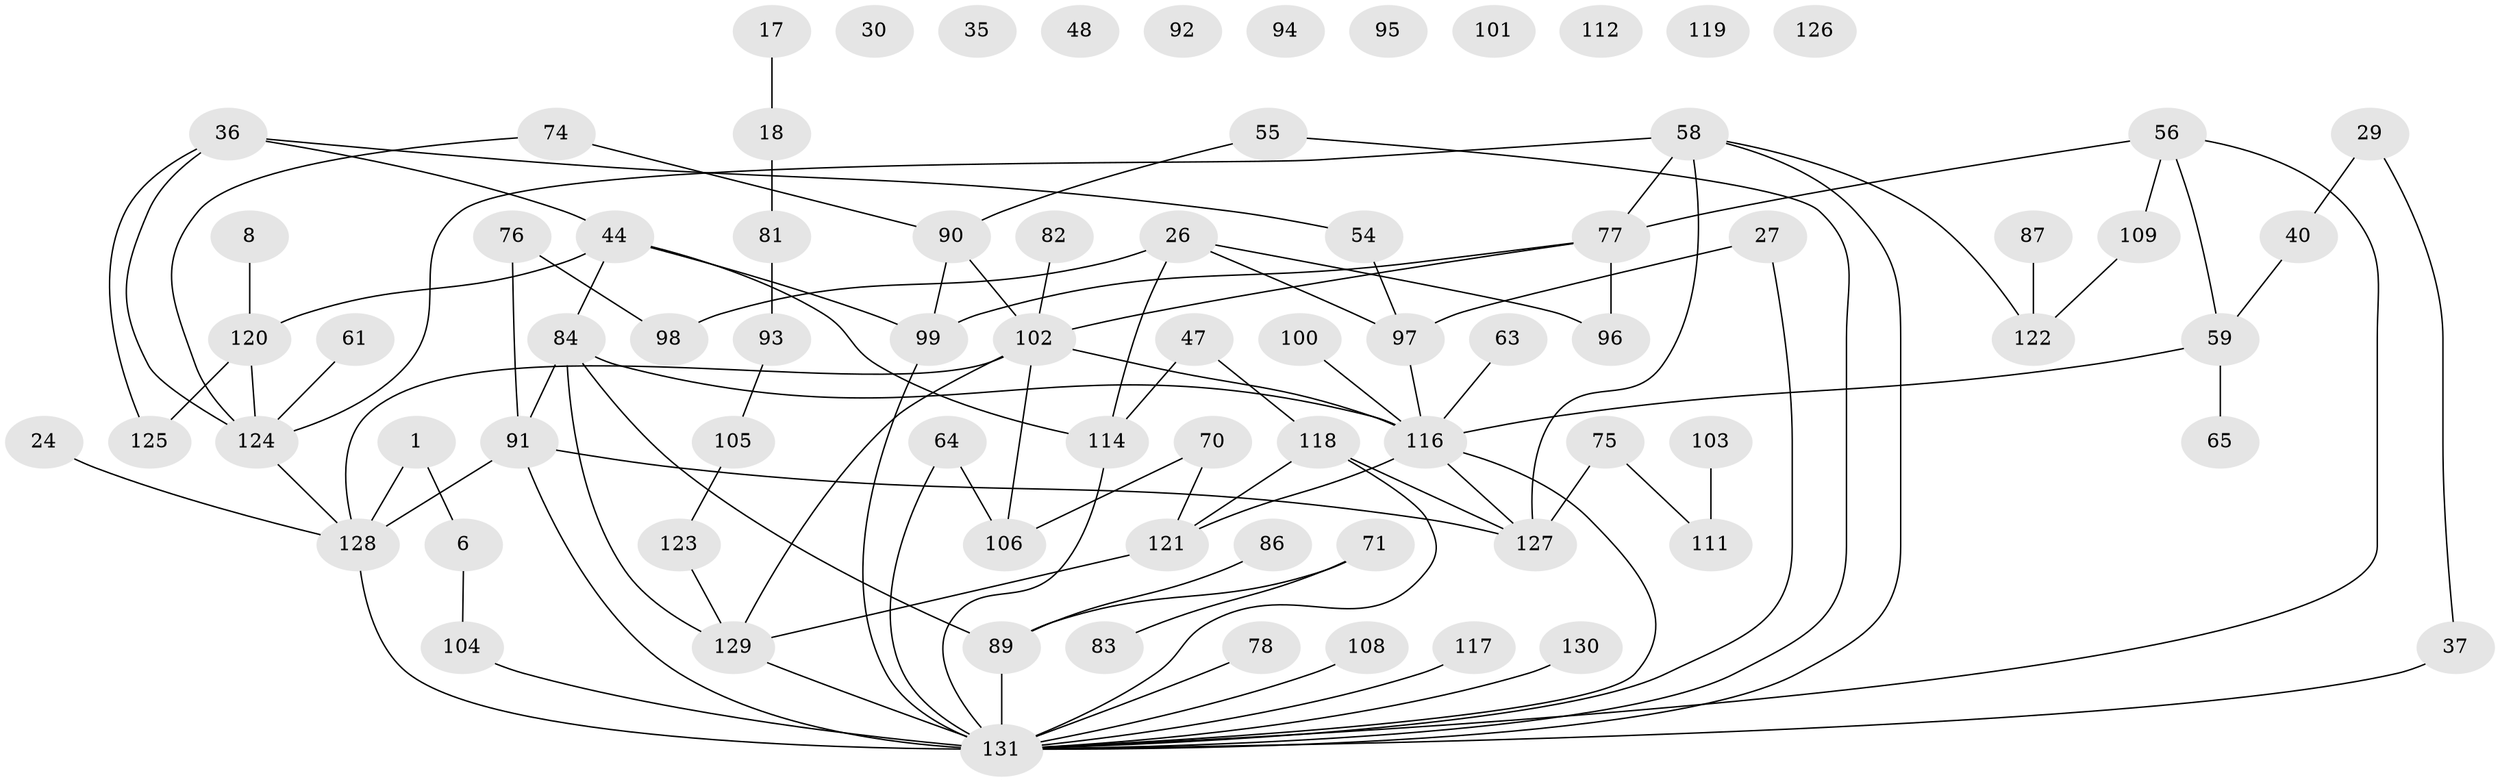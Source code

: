 // original degree distribution, {2: 0.29770992366412213, 3: 0.2366412213740458, 1: 0.1450381679389313, 4: 0.15267175572519084, 5: 0.05343511450381679, 0: 0.07633587786259542, 6: 0.030534351145038167, 7: 0.007633587786259542}
// Generated by graph-tools (version 1.1) at 2025/44/03/04/25 21:44:15]
// undirected, 78 vertices, 102 edges
graph export_dot {
graph [start="1"]
  node [color=gray90,style=filled];
  1;
  6;
  8;
  17;
  18;
  24;
  26;
  27;
  29;
  30;
  35;
  36;
  37;
  40;
  44 [super="+11"];
  47;
  48;
  54;
  55;
  56;
  58 [super="+13"];
  59;
  61;
  63;
  64 [super="+43"];
  65;
  70;
  71;
  74;
  75 [super="+46"];
  76;
  77;
  78;
  81;
  82;
  83;
  84 [super="+53"];
  86;
  87;
  89 [super="+25+39+62+85"];
  90 [super="+32"];
  91 [super="+33+68"];
  92;
  93;
  94;
  95;
  96;
  97;
  98;
  99;
  100;
  101;
  102 [super="+9+79+67+88"];
  103;
  104;
  105 [super="+28"];
  106;
  108;
  109;
  111;
  112;
  114;
  116 [super="+51+80"];
  117;
  118;
  119;
  120;
  121 [super="+72"];
  122;
  123;
  124;
  125;
  126;
  127 [super="+20"];
  128 [super="+7+23+113"];
  129 [super="+15+19+110"];
  130;
  131 [super="+115+69+66"];
  1 -- 6;
  1 -- 128;
  6 -- 104;
  8 -- 120;
  17 -- 18;
  18 -- 81;
  24 -- 128;
  26 -- 96;
  26 -- 97;
  26 -- 98;
  26 -- 114;
  27 -- 97;
  27 -- 131;
  29 -- 37;
  29 -- 40;
  36 -- 54;
  36 -- 124;
  36 -- 125;
  36 -- 44;
  37 -- 131;
  40 -- 59;
  44 -- 99;
  44 -- 114;
  44 -- 120;
  44 -- 84;
  47 -- 114;
  47 -- 118;
  54 -- 97;
  55 -- 90;
  55 -- 131;
  56 -- 59;
  56 -- 77;
  56 -- 109;
  56 -- 131;
  58 -- 77;
  58 -- 124;
  58 -- 131;
  58 -- 122;
  58 -- 127;
  59 -- 65;
  59 -- 116;
  61 -- 124;
  63 -- 116;
  64 -- 106 [weight=2];
  64 -- 131 [weight=2];
  70 -- 106;
  70 -- 121;
  71 -- 83;
  71 -- 89;
  74 -- 90;
  74 -- 124;
  75 -- 127;
  75 -- 111;
  76 -- 91;
  76 -- 98;
  77 -- 96;
  77 -- 99;
  77 -- 102;
  78 -- 131;
  81 -- 93;
  82 -- 102;
  84 -- 129;
  84 -- 116;
  84 -- 89;
  84 -- 91;
  86 -- 89;
  87 -- 122;
  89 -- 131 [weight=2];
  90 -- 102 [weight=2];
  90 -- 99;
  91 -- 131;
  91 -- 128;
  91 -- 127;
  93 -- 105;
  97 -- 116;
  99 -- 131;
  100 -- 116;
  102 -- 129 [weight=3];
  102 -- 128;
  102 -- 116 [weight=2];
  102 -- 106;
  103 -- 111;
  104 -- 131;
  105 -- 123;
  108 -- 131;
  109 -- 122;
  114 -- 131;
  116 -- 131 [weight=2];
  116 -- 121;
  116 -- 127;
  117 -- 131;
  118 -- 127;
  118 -- 131;
  118 -- 121;
  120 -- 124;
  120 -- 125;
  121 -- 129 [weight=2];
  123 -- 129;
  124 -- 128 [weight=2];
  128 -- 131 [weight=4];
  129 -- 131;
  130 -- 131;
}
